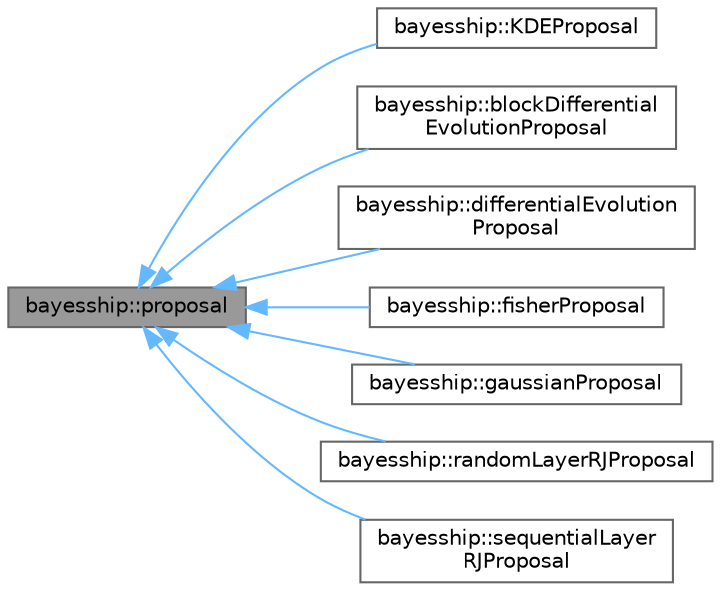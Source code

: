 digraph "bayesship::proposal"
{
 // LATEX_PDF_SIZE
  bgcolor="transparent";
  edge [fontname=Helvetica,fontsize=10,labelfontname=Helvetica,labelfontsize=10];
  node [fontname=Helvetica,fontsize=10,shape=box,height=0.2,width=0.4];
  rankdir="LR";
  Node1 [label="bayesship::proposal",height=0.2,width=0.4,color="gray40", fillcolor="grey60", style="filled", fontcolor="black",tooltip=" "];
  Node1 -> Node2 [dir="back",color="steelblue1",style="solid"];
  Node2 [label="bayesship::KDEProposal",height=0.2,width=0.4,color="gray40", fillcolor="white", style="filled",URL="$classbayesship_1_1KDEProposal.html",tooltip=" "];
  Node1 -> Node3 [dir="back",color="steelblue1",style="solid"];
  Node3 [label="bayesship::blockDifferential\lEvolutionProposal",height=0.2,width=0.4,color="gray40", fillcolor="white", style="filled",URL="$classbayesship_1_1blockDifferentialEvolutionProposal.html",tooltip=" "];
  Node1 -> Node4 [dir="back",color="steelblue1",style="solid"];
  Node4 [label="bayesship::differentialEvolution\lProposal",height=0.2,width=0.4,color="gray40", fillcolor="white", style="filled",URL="$classbayesship_1_1differentialEvolutionProposal.html",tooltip=" "];
  Node1 -> Node5 [dir="back",color="steelblue1",style="solid"];
  Node5 [label="bayesship::fisherProposal",height=0.2,width=0.4,color="gray40", fillcolor="white", style="filled",URL="$classbayesship_1_1fisherProposal.html",tooltip=" "];
  Node1 -> Node6 [dir="back",color="steelblue1",style="solid"];
  Node6 [label="bayesship::gaussianProposal",height=0.2,width=0.4,color="gray40", fillcolor="white", style="filled",URL="$classbayesship_1_1gaussianProposal.html",tooltip=" "];
  Node1 -> Node7 [dir="back",color="steelblue1",style="solid"];
  Node7 [label="bayesship::randomLayerRJProposal",height=0.2,width=0.4,color="gray40", fillcolor="white", style="filled",URL="$classbayesship_1_1randomLayerRJProposal.html",tooltip=" "];
  Node1 -> Node8 [dir="back",color="steelblue1",style="solid"];
  Node8 [label="bayesship::sequentialLayer\lRJProposal",height=0.2,width=0.4,color="gray40", fillcolor="white", style="filled",URL="$classbayesship_1_1sequentialLayerRJProposal.html",tooltip=" "];
}
